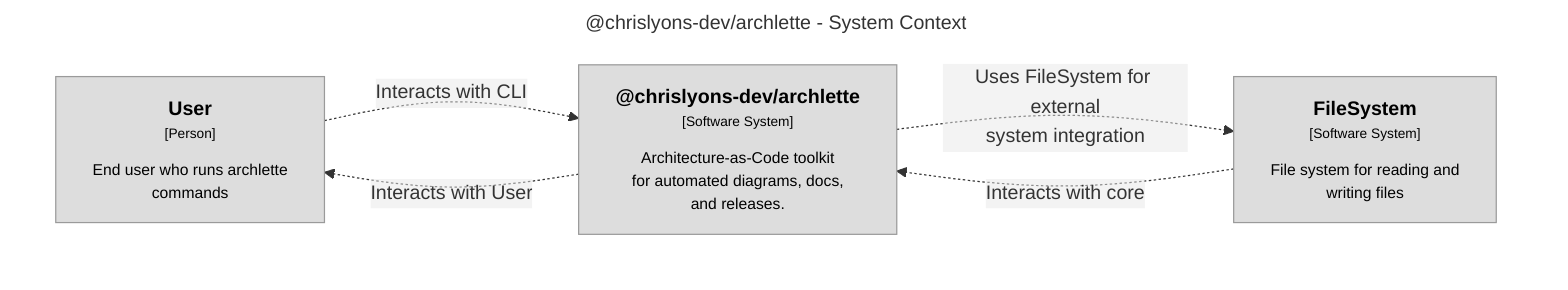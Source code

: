 graph TB
  linkStyle default fill:#ffffff

  subgraph diagram ["@chrislyons-dev/archlette - System Context"]
    style diagram fill:#ffffff,stroke:#ffffff

    1["<div style='font-weight: bold'>User</div><div style='font-size: 70%; margin-top: 0px'>[Person]</div><div style='font-size: 80%; margin-top:10px'>End user who runs archlette<br />commands</div>"]
    style 1 fill:#dddddd,stroke:#9a9a9a,color:#000000
    2["<div style='font-weight: bold'>FileSystem</div><div style='font-size: 70%; margin-top: 0px'>[Software System]</div><div style='font-size: 80%; margin-top:10px'>File system for reading and<br />writing files</div>"]
    style 2 fill:#dddddd,stroke:#9a9a9a,color:#000000
    3["<div style='font-weight: bold'>@chrislyons-dev/archlette</div><div style='font-size: 70%; margin-top: 0px'>[Software System]</div><div style='font-size: 80%; margin-top:10px'>Architecture-as-Code toolkit<br />for automated diagrams, docs,<br />and releases.</div>"]
    style 3 fill:#dddddd,stroke:#9a9a9a,color:#000000

    1-. "<div>Interacts with CLI</div><div style='font-size: 70%'></div>" .->3
    2-. "<div>Interacts with core</div><div style='font-size: 70%'></div>" .->3
    3-. "<div>Interacts with User</div><div style='font-size: 70%'></div>" .->1
    3-. "<div>Uses FileSystem for external<br />system integration</div><div style='font-size: 70%'></div>" .->2
  end